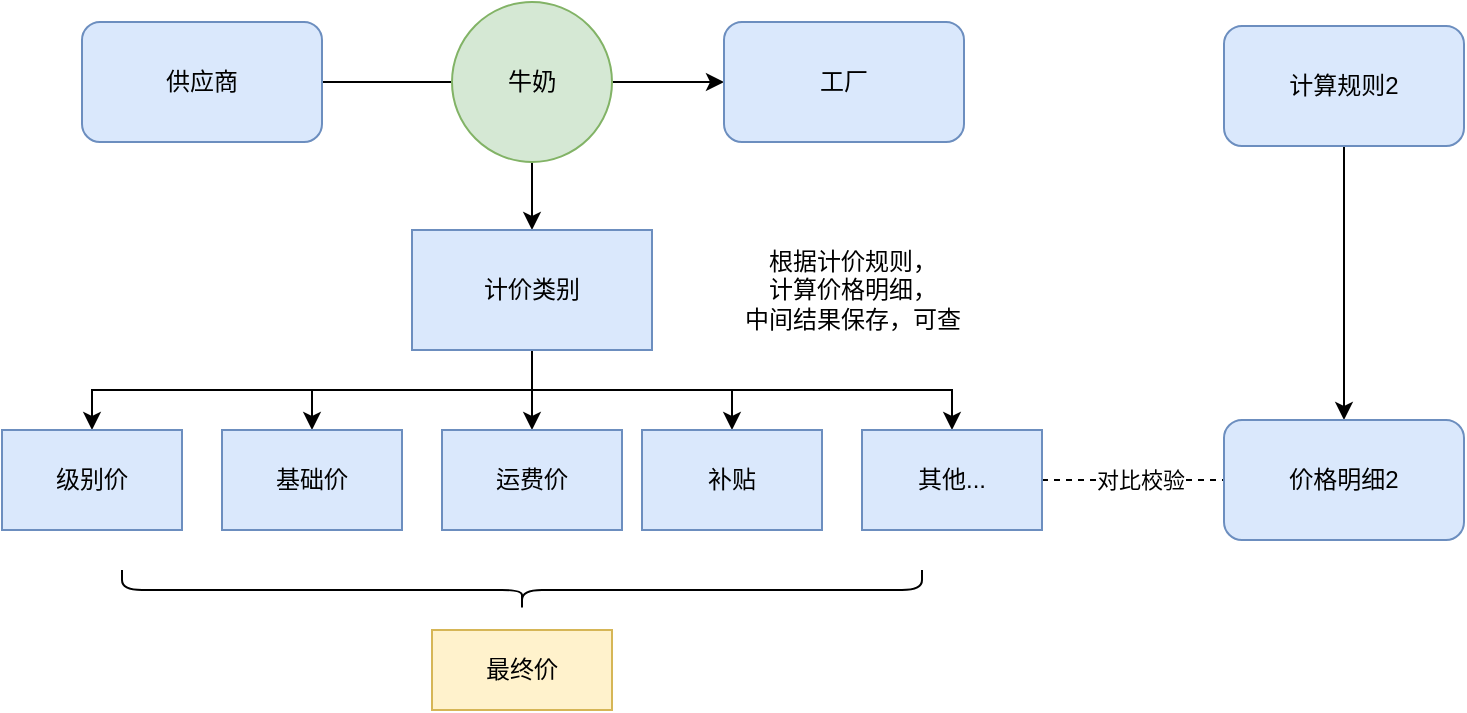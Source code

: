 <mxfile version="21.6.8" type="github">
  <diagram name="第 1 页" id="IjCCRTyw45NGMs1xmPwp">
    <mxGraphModel dx="851" dy="545" grid="0" gridSize="10" guides="1" tooltips="1" connect="1" arrows="1" fold="1" page="1" pageScale="1" pageWidth="827" pageHeight="1169" math="0" shadow="0">
      <root>
        <mxCell id="0" />
        <mxCell id="1" parent="0" />
        <mxCell id="EC-MeaxUzF_2fId1nuz4-3" style="edgeStyle=orthogonalEdgeStyle;rounded=0;orthogonalLoop=1;jettySize=auto;html=1;exitX=1;exitY=0.5;exitDx=0;exitDy=0;entryX=0;entryY=0.5;entryDx=0;entryDy=0;" edge="1" parent="1" source="EC-MeaxUzF_2fId1nuz4-1" target="EC-MeaxUzF_2fId1nuz4-2">
          <mxGeometry relative="1" as="geometry" />
        </mxCell>
        <mxCell id="EC-MeaxUzF_2fId1nuz4-1" value="供应商" style="rounded=1;whiteSpace=wrap;html=1;fillColor=#dae8fc;strokeColor=#6c8ebf;" vertex="1" parent="1">
          <mxGeometry x="70" y="136" width="120" height="60" as="geometry" />
        </mxCell>
        <mxCell id="EC-MeaxUzF_2fId1nuz4-2" value="工厂" style="rounded=1;whiteSpace=wrap;html=1;fillColor=#dae8fc;strokeColor=#6c8ebf;" vertex="1" parent="1">
          <mxGeometry x="391" y="136" width="120" height="60" as="geometry" />
        </mxCell>
        <mxCell id="EC-MeaxUzF_2fId1nuz4-12" style="edgeStyle=orthogonalEdgeStyle;rounded=0;orthogonalLoop=1;jettySize=auto;html=1;exitX=0.5;exitY=1;exitDx=0;exitDy=0;" edge="1" parent="1" source="EC-MeaxUzF_2fId1nuz4-4" target="EC-MeaxUzF_2fId1nuz4-5">
          <mxGeometry relative="1" as="geometry" />
        </mxCell>
        <mxCell id="EC-MeaxUzF_2fId1nuz4-4" value="牛奶" style="ellipse;whiteSpace=wrap;html=1;aspect=fixed;fillColor=#d5e8d4;strokeColor=#82b366;" vertex="1" parent="1">
          <mxGeometry x="255" y="126" width="80" height="80" as="geometry" />
        </mxCell>
        <mxCell id="EC-MeaxUzF_2fId1nuz4-16" style="edgeStyle=orthogonalEdgeStyle;rounded=0;orthogonalLoop=1;jettySize=auto;html=1;exitX=0.5;exitY=1;exitDx=0;exitDy=0;entryX=0.5;entryY=0;entryDx=0;entryDy=0;" edge="1" parent="1" source="EC-MeaxUzF_2fId1nuz4-5" target="EC-MeaxUzF_2fId1nuz4-7">
          <mxGeometry relative="1" as="geometry" />
        </mxCell>
        <mxCell id="EC-MeaxUzF_2fId1nuz4-17" style="edgeStyle=orthogonalEdgeStyle;rounded=0;orthogonalLoop=1;jettySize=auto;html=1;exitX=0.5;exitY=1;exitDx=0;exitDy=0;entryX=0.5;entryY=0;entryDx=0;entryDy=0;" edge="1" parent="1" source="EC-MeaxUzF_2fId1nuz4-5" target="EC-MeaxUzF_2fId1nuz4-14">
          <mxGeometry relative="1" as="geometry" />
        </mxCell>
        <mxCell id="EC-MeaxUzF_2fId1nuz4-18" style="edgeStyle=orthogonalEdgeStyle;rounded=0;orthogonalLoop=1;jettySize=auto;html=1;exitX=0.5;exitY=1;exitDx=0;exitDy=0;entryX=0.5;entryY=0;entryDx=0;entryDy=0;" edge="1" parent="1" source="EC-MeaxUzF_2fId1nuz4-5" target="EC-MeaxUzF_2fId1nuz4-13">
          <mxGeometry relative="1" as="geometry" />
        </mxCell>
        <mxCell id="EC-MeaxUzF_2fId1nuz4-19" style="edgeStyle=orthogonalEdgeStyle;rounded=0;orthogonalLoop=1;jettySize=auto;html=1;exitX=0.5;exitY=1;exitDx=0;exitDy=0;entryX=0.5;entryY=0;entryDx=0;entryDy=0;" edge="1" parent="1" source="EC-MeaxUzF_2fId1nuz4-5" target="EC-MeaxUzF_2fId1nuz4-8">
          <mxGeometry relative="1" as="geometry" />
        </mxCell>
        <mxCell id="EC-MeaxUzF_2fId1nuz4-20" style="edgeStyle=orthogonalEdgeStyle;rounded=0;orthogonalLoop=1;jettySize=auto;html=1;exitX=0.5;exitY=1;exitDx=0;exitDy=0;entryX=0.5;entryY=0;entryDx=0;entryDy=0;" edge="1" parent="1" source="EC-MeaxUzF_2fId1nuz4-5" target="EC-MeaxUzF_2fId1nuz4-9">
          <mxGeometry relative="1" as="geometry" />
        </mxCell>
        <mxCell id="EC-MeaxUzF_2fId1nuz4-5" value="计价类别" style="rounded=0;whiteSpace=wrap;html=1;fillColor=#dae8fc;strokeColor=#6c8ebf;" vertex="1" parent="1">
          <mxGeometry x="235" y="240" width="120" height="60" as="geometry" />
        </mxCell>
        <mxCell id="EC-MeaxUzF_2fId1nuz4-7" value="级别价" style="rounded=0;whiteSpace=wrap;html=1;fillColor=#dae8fc;strokeColor=#6c8ebf;" vertex="1" parent="1">
          <mxGeometry x="30" y="340" width="90" height="50" as="geometry" />
        </mxCell>
        <mxCell id="EC-MeaxUzF_2fId1nuz4-8" value="基础价" style="rounded=0;whiteSpace=wrap;html=1;fillColor=#dae8fc;strokeColor=#6c8ebf;" vertex="1" parent="1">
          <mxGeometry x="140" y="340" width="90" height="50" as="geometry" />
        </mxCell>
        <mxCell id="EC-MeaxUzF_2fId1nuz4-9" value="运费价" style="rounded=0;whiteSpace=wrap;html=1;fillColor=#dae8fc;strokeColor=#6c8ebf;" vertex="1" parent="1">
          <mxGeometry x="250" y="340" width="90" height="50" as="geometry" />
        </mxCell>
        <mxCell id="EC-MeaxUzF_2fId1nuz4-11" value="" style="shape=curlyBracket;whiteSpace=wrap;html=1;rounded=1;flipH=1;labelPosition=right;verticalLabelPosition=middle;align=left;verticalAlign=middle;rotation=90;" vertex="1" parent="1">
          <mxGeometry x="280" y="220" width="20" height="400" as="geometry" />
        </mxCell>
        <mxCell id="EC-MeaxUzF_2fId1nuz4-29" style="edgeStyle=orthogonalEdgeStyle;rounded=0;orthogonalLoop=1;jettySize=auto;html=1;exitX=1;exitY=0.5;exitDx=0;exitDy=0;entryX=0;entryY=0.5;entryDx=0;entryDy=0;dashed=1;endArrow=none;endFill=0;" edge="1" parent="1" source="EC-MeaxUzF_2fId1nuz4-13" target="EC-MeaxUzF_2fId1nuz4-25">
          <mxGeometry relative="1" as="geometry" />
        </mxCell>
        <mxCell id="EC-MeaxUzF_2fId1nuz4-30" value="对比校验" style="edgeLabel;html=1;align=center;verticalAlign=middle;resizable=0;points=[];" vertex="1" connectable="0" parent="EC-MeaxUzF_2fId1nuz4-29">
          <mxGeometry x="0.077" relative="1" as="geometry">
            <mxPoint as="offset" />
          </mxGeometry>
        </mxCell>
        <mxCell id="EC-MeaxUzF_2fId1nuz4-13" value="其他..." style="rounded=0;whiteSpace=wrap;html=1;fillColor=#dae8fc;strokeColor=#6c8ebf;" vertex="1" parent="1">
          <mxGeometry x="460" y="340" width="90" height="50" as="geometry" />
        </mxCell>
        <mxCell id="EC-MeaxUzF_2fId1nuz4-14" value="补贴" style="rounded=0;whiteSpace=wrap;html=1;fillColor=#dae8fc;strokeColor=#6c8ebf;" vertex="1" parent="1">
          <mxGeometry x="350" y="340" width="90" height="50" as="geometry" />
        </mxCell>
        <mxCell id="EC-MeaxUzF_2fId1nuz4-15" value="最终价" style="whiteSpace=wrap;html=1;fillColor=#fff2cc;strokeColor=#d6b656;" vertex="1" parent="1">
          <mxGeometry x="245" y="440" width="90" height="40" as="geometry" />
        </mxCell>
        <mxCell id="EC-MeaxUzF_2fId1nuz4-22" value="根据计价规则，&lt;br&gt;计算价格明细，&lt;br&gt;中间结果保存，可查" style="text;html=1;strokeColor=none;fillColor=none;align=center;verticalAlign=middle;whiteSpace=wrap;rounded=0;" vertex="1" parent="1">
          <mxGeometry x="391" y="250" width="129" height="40" as="geometry" />
        </mxCell>
        <mxCell id="EC-MeaxUzF_2fId1nuz4-26" style="edgeStyle=orthogonalEdgeStyle;rounded=0;orthogonalLoop=1;jettySize=auto;html=1;exitX=0.5;exitY=1;exitDx=0;exitDy=0;" edge="1" parent="1" source="EC-MeaxUzF_2fId1nuz4-23" target="EC-MeaxUzF_2fId1nuz4-25">
          <mxGeometry relative="1" as="geometry" />
        </mxCell>
        <mxCell id="EC-MeaxUzF_2fId1nuz4-23" value="计算规则2" style="rounded=1;whiteSpace=wrap;html=1;fillColor=#dae8fc;strokeColor=#6c8ebf;" vertex="1" parent="1">
          <mxGeometry x="641" y="138" width="120" height="60" as="geometry" />
        </mxCell>
        <mxCell id="EC-MeaxUzF_2fId1nuz4-25" value="价格明细2" style="rounded=1;whiteSpace=wrap;html=1;fillColor=#dae8fc;strokeColor=#6c8ebf;" vertex="1" parent="1">
          <mxGeometry x="641" y="335" width="120" height="60" as="geometry" />
        </mxCell>
      </root>
    </mxGraphModel>
  </diagram>
</mxfile>
